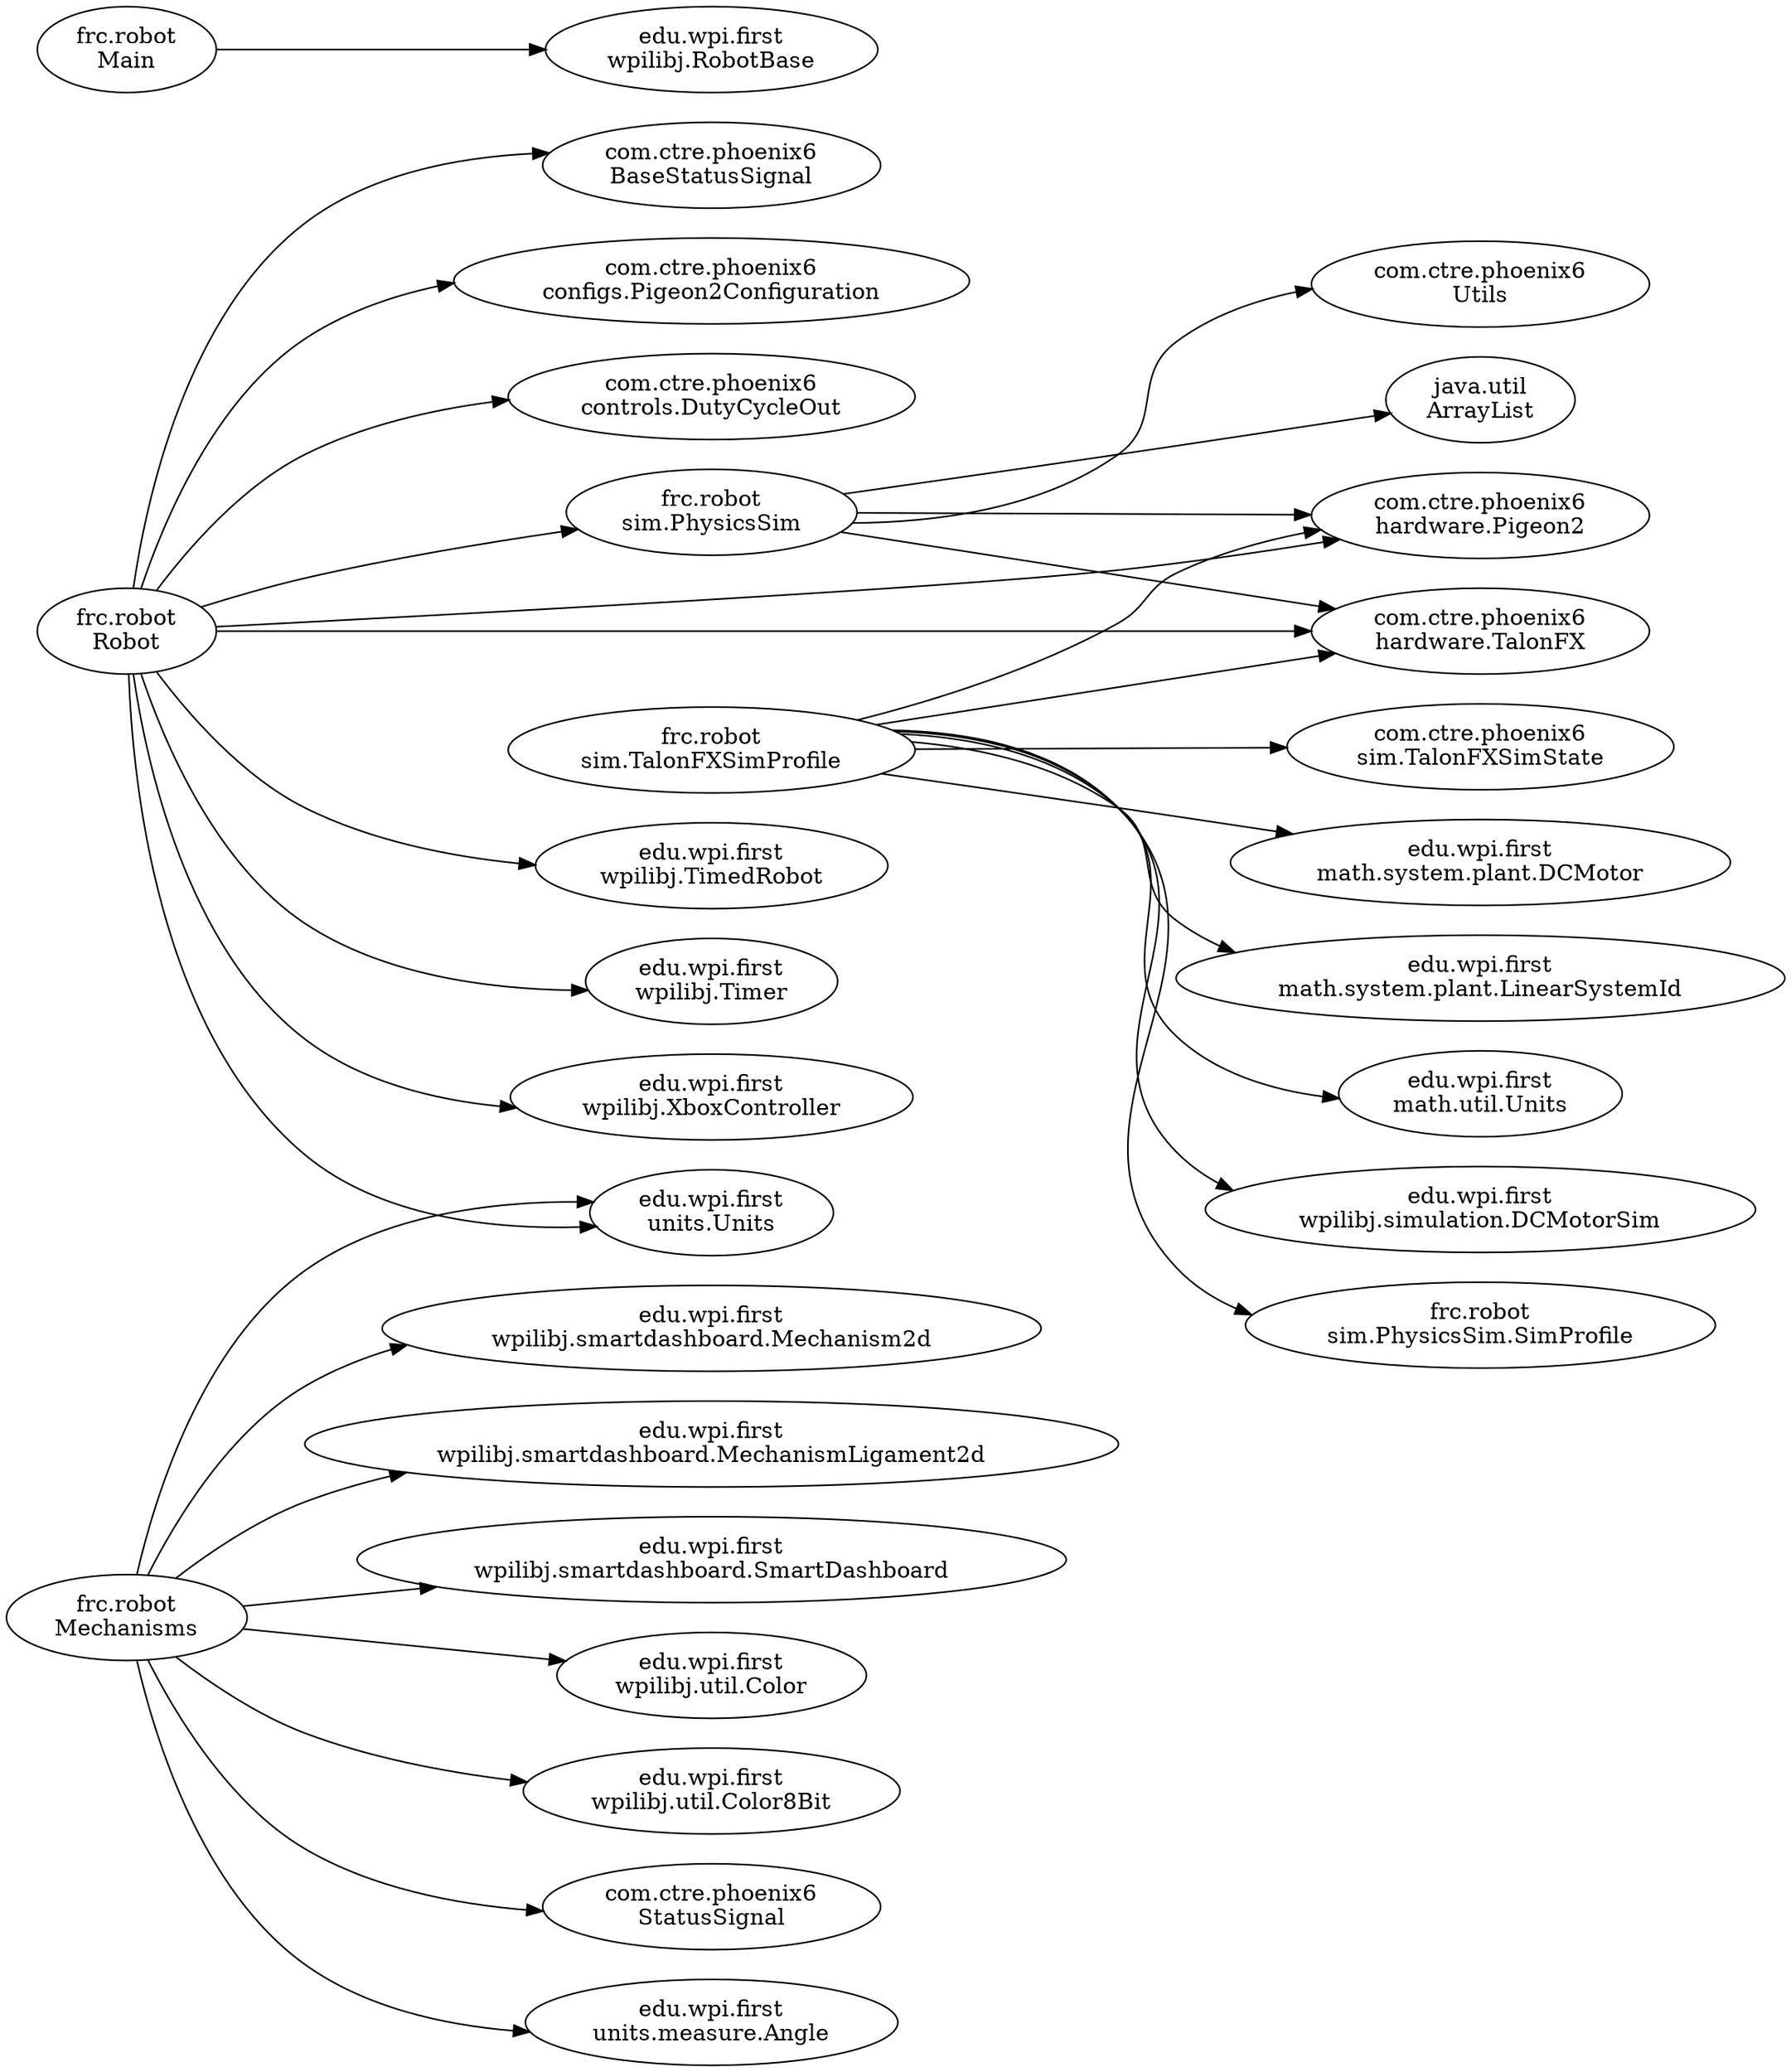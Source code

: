 digraph Pigeon2 {
rankdir="LR";
constraint=false;
com_ctre_phoenix6_BaseStatusSignal[label="com.ctre.phoenix6\nBaseStatusSignal"]
com_ctre_phoenix6_configs_Pigeon2Configuration[label="com.ctre.phoenix6\nconfigs.Pigeon2Configuration"]
com_ctre_phoenix6_controls_DutyCycleOut[label="com.ctre.phoenix6\ncontrols.DutyCycleOut"]
com_ctre_phoenix6_hardware_Pigeon2[label="com.ctre.phoenix6\nhardware.Pigeon2"]
com_ctre_phoenix6_hardware_TalonFX[label="com.ctre.phoenix6\nhardware.TalonFX"]
com_ctre_phoenix6_sim_TalonFXSimState[label="com.ctre.phoenix6\nsim.TalonFXSimState"]
com_ctre_phoenix6_StatusSignal[label="com.ctre.phoenix6\nStatusSignal"]
com_ctre_phoenix6_Utils[label="com.ctre.phoenix6\nUtils"]
edu_wpi_first_math_system_plant_DCMotor[label="edu.wpi.first\nmath.system.plant.DCMotor"]
edu_wpi_first_math_system_plant_LinearSystemId[label="edu.wpi.first\nmath.system.plant.LinearSystemId"]
edu_wpi_first_math_util_Units[label="edu.wpi.first\nmath.util.Units"]
edu_wpi_first_units_measure_Angle[label="edu.wpi.first\nunits.measure.Angle"]
edu_wpi_first_units_Units[label="edu.wpi.first\nunits.Units"]
edu_wpi_first_wpilibj_RobotBase[label="edu.wpi.first\nwpilibj.RobotBase"]
edu_wpi_first_wpilibj_simulation_DCMotorSim[label="edu.wpi.first\nwpilibj.simulation.DCMotorSim"]
edu_wpi_first_wpilibj_smartdashboard_Mechanism2d[label="edu.wpi.first\nwpilibj.smartdashboard.Mechanism2d"]
edu_wpi_first_wpilibj_smartdashboard_MechanismLigament2d[label="edu.wpi.first\nwpilibj.smartdashboard.MechanismLigament2d"]
edu_wpi_first_wpilibj_smartdashboard_SmartDashboard[label="edu.wpi.first\nwpilibj.smartdashboard.SmartDashboard"]
edu_wpi_first_wpilibj_TimedRobot[label="edu.wpi.first\nwpilibj.TimedRobot"]
edu_wpi_first_wpilibj_Timer[label="edu.wpi.first\nwpilibj.Timer"]
edu_wpi_first_wpilibj_util_Color[label="edu.wpi.first\nwpilibj.util.Color"]
edu_wpi_first_wpilibj_util_Color8Bit[label="edu.wpi.first\nwpilibj.util.Color8Bit"]
edu_wpi_first_wpilibj_XboxController[label="edu.wpi.first\nwpilibj.XboxController"]
frc_robot_Main[label="frc.robot\nMain"]
frc_robot_Mechanisms[label="frc.robot\nMechanisms"]
frc_robot_Robot[label="frc.robot\nRobot"]
frc_robot_sim_PhysicsSim[label="frc.robot\nsim.PhysicsSim"]
frc_robot_sim_PhysicsSim_SimProfile[label="frc.robot\nsim.PhysicsSim.SimProfile"]
frc_robot_sim_TalonFXSimProfile[label="frc.robot\nsim.TalonFXSimProfile"]
java_util_ArrayList[label="java.util\nArrayList"]
frc_robot_Robot -> edu_wpi_first_units_Units
frc_robot_Robot -> com_ctre_phoenix6_BaseStatusSignal
frc_robot_Robot -> com_ctre_phoenix6_configs_Pigeon2Configuration
frc_robot_Robot -> com_ctre_phoenix6_controls_DutyCycleOut
frc_robot_Robot -> com_ctre_phoenix6_hardware_Pigeon2
frc_robot_Robot -> com_ctre_phoenix6_hardware_TalonFX
frc_robot_Robot -> edu_wpi_first_wpilibj_TimedRobot
frc_robot_Robot -> edu_wpi_first_wpilibj_Timer
frc_robot_Robot -> edu_wpi_first_wpilibj_XboxController
frc_robot_Robot -> frc_robot_sim_PhysicsSim
frc_robot_Mechanisms -> edu_wpi_first_units_Units
frc_robot_Mechanisms -> com_ctre_phoenix6_StatusSignal
frc_robot_Mechanisms -> edu_wpi_first_units_measure_Angle
frc_robot_Mechanisms -> edu_wpi_first_wpilibj_smartdashboard_Mechanism2d
frc_robot_Mechanisms -> edu_wpi_first_wpilibj_smartdashboard_MechanismLigament2d
frc_robot_Mechanisms -> edu_wpi_first_wpilibj_smartdashboard_SmartDashboard
frc_robot_Mechanisms -> edu_wpi_first_wpilibj_util_Color
frc_robot_Mechanisms -> edu_wpi_first_wpilibj_util_Color8Bit
frc_robot_sim_PhysicsSim -> java_util_ArrayList
frc_robot_sim_PhysicsSim -> com_ctre_phoenix6_Utils
frc_robot_sim_PhysicsSim -> com_ctre_phoenix6_hardware_Pigeon2
frc_robot_sim_PhysicsSim -> com_ctre_phoenix6_hardware_TalonFX
frc_robot_sim_TalonFXSimProfile -> com_ctre_phoenix6_hardware_Pigeon2
frc_robot_sim_TalonFXSimProfile -> com_ctre_phoenix6_hardware_TalonFX
frc_robot_sim_TalonFXSimProfile -> com_ctre_phoenix6_sim_TalonFXSimState
frc_robot_sim_TalonFXSimProfile -> edu_wpi_first_math_system_plant_DCMotor
frc_robot_sim_TalonFXSimProfile -> edu_wpi_first_math_system_plant_LinearSystemId
frc_robot_sim_TalonFXSimProfile -> edu_wpi_first_math_util_Units
frc_robot_sim_TalonFXSimProfile -> edu_wpi_first_wpilibj_simulation_DCMotorSim
frc_robot_sim_TalonFXSimProfile -> frc_robot_sim_PhysicsSim_SimProfile
frc_robot_Main -> edu_wpi_first_wpilibj_RobotBase
}
